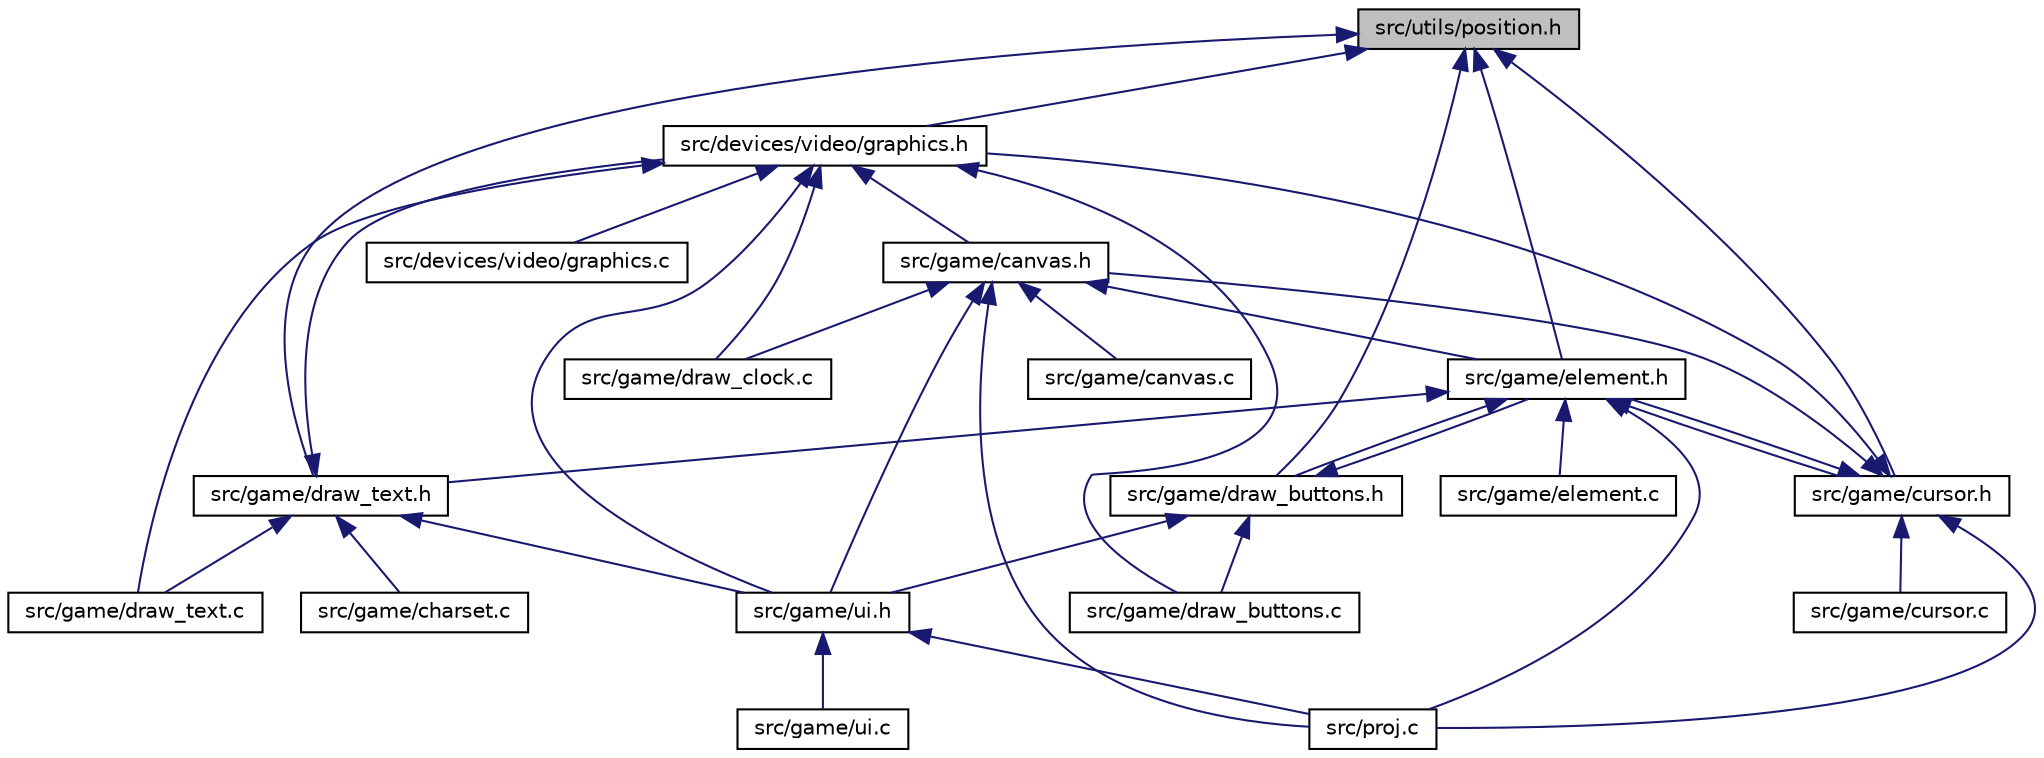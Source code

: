 digraph "src/utils/position.h"
{
 // LATEX_PDF_SIZE
  edge [fontname="Helvetica",fontsize="10",labelfontname="Helvetica",labelfontsize="10"];
  node [fontname="Helvetica",fontsize="10",shape=record];
  Node1 [label="src/utils/position.h",height=0.2,width=0.4,color="black", fillcolor="grey75", style="filled", fontcolor="black",tooltip=" "];
  Node1 -> Node2 [dir="back",color="midnightblue",fontsize="10",style="solid"];
  Node2 [label="src/devices/video/graphics.h",height=0.2,width=0.4,color="black", fillcolor="white", style="filled",URL="$graphics_8h.html",tooltip=" "];
  Node2 -> Node3 [dir="back",color="midnightblue",fontsize="10",style="solid"];
  Node3 [label="src/devices/video/graphics.c",height=0.2,width=0.4,color="black", fillcolor="white", style="filled",URL="$graphics_8c.html",tooltip=" "];
  Node2 -> Node4 [dir="back",color="midnightblue",fontsize="10",style="solid"];
  Node4 [label="src/game/canvas.h",height=0.2,width=0.4,color="black", fillcolor="white", style="filled",URL="$canvas_8h.html",tooltip=" "];
  Node4 -> Node5 [dir="back",color="midnightblue",fontsize="10",style="solid"];
  Node5 [label="src/game/canvas.c",height=0.2,width=0.4,color="black", fillcolor="white", style="filled",URL="$canvas_8c.html",tooltip=" "];
  Node4 -> Node6 [dir="back",color="midnightblue",fontsize="10",style="solid"];
  Node6 [label="src/game/draw_clock.c",height=0.2,width=0.4,color="black", fillcolor="white", style="filled",URL="$draw__clock_8c.html",tooltip=" "];
  Node4 -> Node7 [dir="back",color="midnightblue",fontsize="10",style="solid"];
  Node7 [label="src/game/element.h",height=0.2,width=0.4,color="black", fillcolor="white", style="filled",URL="$element_8h.html",tooltip=" "];
  Node7 -> Node8 [dir="back",color="midnightblue",fontsize="10",style="solid"];
  Node8 [label="src/game/cursor.h",height=0.2,width=0.4,color="black", fillcolor="white", style="filled",URL="$cursor_8h.html",tooltip=" "];
  Node8 -> Node2 [dir="back",color="midnightblue",fontsize="10",style="solid"];
  Node8 -> Node4 [dir="back",color="midnightblue",fontsize="10",style="solid"];
  Node8 -> Node9 [dir="back",color="midnightblue",fontsize="10",style="solid"];
  Node9 [label="src/game/cursor.c",height=0.2,width=0.4,color="black", fillcolor="white", style="filled",URL="$cursor_8c.html",tooltip=" "];
  Node8 -> Node7 [dir="back",color="midnightblue",fontsize="10",style="solid"];
  Node8 -> Node10 [dir="back",color="midnightblue",fontsize="10",style="solid"];
  Node10 [label="src/proj.c",height=0.2,width=0.4,color="black", fillcolor="white", style="filled",URL="$proj_8c.html",tooltip=" "];
  Node7 -> Node11 [dir="back",color="midnightblue",fontsize="10",style="solid"];
  Node11 [label="src/game/draw_buttons.h",height=0.2,width=0.4,color="black", fillcolor="white", style="filled",URL="$draw__buttons_8h.html",tooltip=" "];
  Node11 -> Node12 [dir="back",color="midnightblue",fontsize="10",style="solid"];
  Node12 [label="src/game/draw_buttons.c",height=0.2,width=0.4,color="black", fillcolor="white", style="filled",URL="$draw__buttons_8c.html",tooltip=" "];
  Node11 -> Node7 [dir="back",color="midnightblue",fontsize="10",style="solid"];
  Node11 -> Node13 [dir="back",color="midnightblue",fontsize="10",style="solid"];
  Node13 [label="src/game/ui.h",height=0.2,width=0.4,color="black", fillcolor="white", style="filled",URL="$ui_8h.html",tooltip=" "];
  Node13 -> Node14 [dir="back",color="midnightblue",fontsize="10",style="solid"];
  Node14 [label="src/game/ui.c",height=0.2,width=0.4,color="black", fillcolor="white", style="filled",URL="$ui_8c.html",tooltip=" "];
  Node13 -> Node10 [dir="back",color="midnightblue",fontsize="10",style="solid"];
  Node7 -> Node15 [dir="back",color="midnightblue",fontsize="10",style="solid"];
  Node15 [label="src/game/draw_text.h",height=0.2,width=0.4,color="black", fillcolor="white", style="filled",URL="$draw__text_8h.html",tooltip=" "];
  Node15 -> Node2 [dir="back",color="midnightblue",fontsize="10",style="solid"];
  Node15 -> Node16 [dir="back",color="midnightblue",fontsize="10",style="solid"];
  Node16 [label="src/game/charset.c",height=0.2,width=0.4,color="black", fillcolor="white", style="filled",URL="$charset_8c.html",tooltip=" "];
  Node15 -> Node17 [dir="back",color="midnightblue",fontsize="10",style="solid"];
  Node17 [label="src/game/draw_text.c",height=0.2,width=0.4,color="black", fillcolor="white", style="filled",URL="$draw__text_8c.html",tooltip=" "];
  Node15 -> Node13 [dir="back",color="midnightblue",fontsize="10",style="solid"];
  Node7 -> Node18 [dir="back",color="midnightblue",fontsize="10",style="solid"];
  Node18 [label="src/game/element.c",height=0.2,width=0.4,color="black", fillcolor="white", style="filled",URL="$element_8c.html",tooltip=" "];
  Node7 -> Node10 [dir="back",color="midnightblue",fontsize="10",style="solid"];
  Node4 -> Node13 [dir="back",color="midnightblue",fontsize="10",style="solid"];
  Node4 -> Node10 [dir="back",color="midnightblue",fontsize="10",style="solid"];
  Node2 -> Node12 [dir="back",color="midnightblue",fontsize="10",style="solid"];
  Node2 -> Node6 [dir="back",color="midnightblue",fontsize="10",style="solid"];
  Node2 -> Node17 [dir="back",color="midnightblue",fontsize="10",style="solid"];
  Node2 -> Node13 [dir="back",color="midnightblue",fontsize="10",style="solid"];
  Node1 -> Node8 [dir="back",color="midnightblue",fontsize="10",style="solid"];
  Node1 -> Node11 [dir="back",color="midnightblue",fontsize="10",style="solid"];
  Node1 -> Node15 [dir="back",color="midnightblue",fontsize="10",style="solid"];
  Node1 -> Node7 [dir="back",color="midnightblue",fontsize="10",style="solid"];
}

